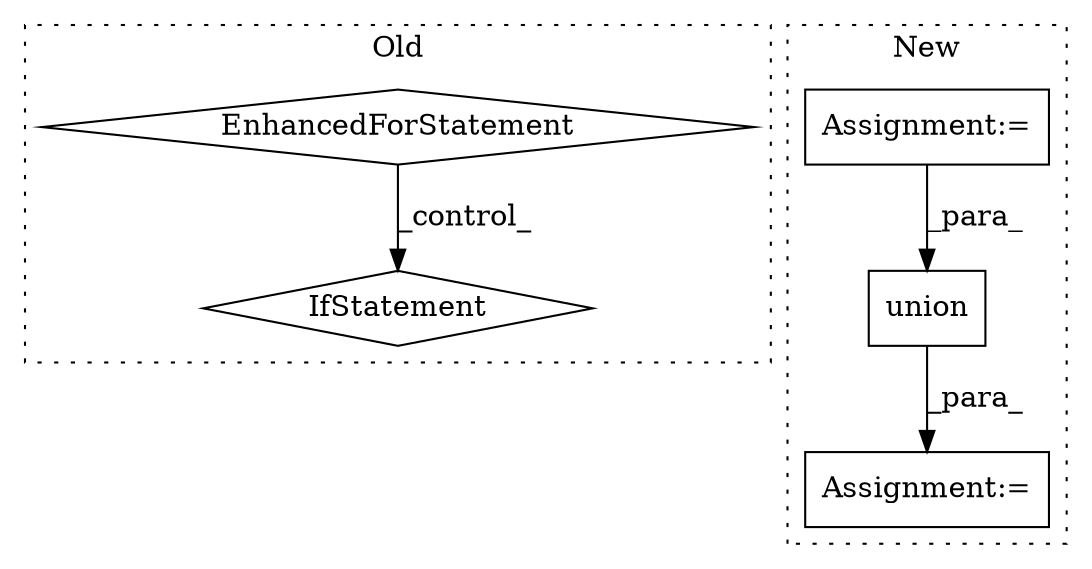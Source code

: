 digraph G {
subgraph cluster0 {
1 [label="EnhancedForStatement" a="70" s="18060,18163" l="53,2" shape="diamond"];
4 [label="IfStatement" a="25" s="18173,18201" l="10,2" shape="diamond"];
label = "Old";
style="dotted";
}
subgraph cluster1 {
2 [label="union" a="32" s="18149,18312" l="17,-5" shape="box"];
3 [label="Assignment:=" a="7" s="18321" l="2" shape="box"];
5 [label="Assignment:=" a="7" s="18266" l="38" shape="box"];
label = "New";
style="dotted";
}
1 -> 4 [label="_control_"];
2 -> 3 [label="_para_"];
5 -> 2 [label="_para_"];
}